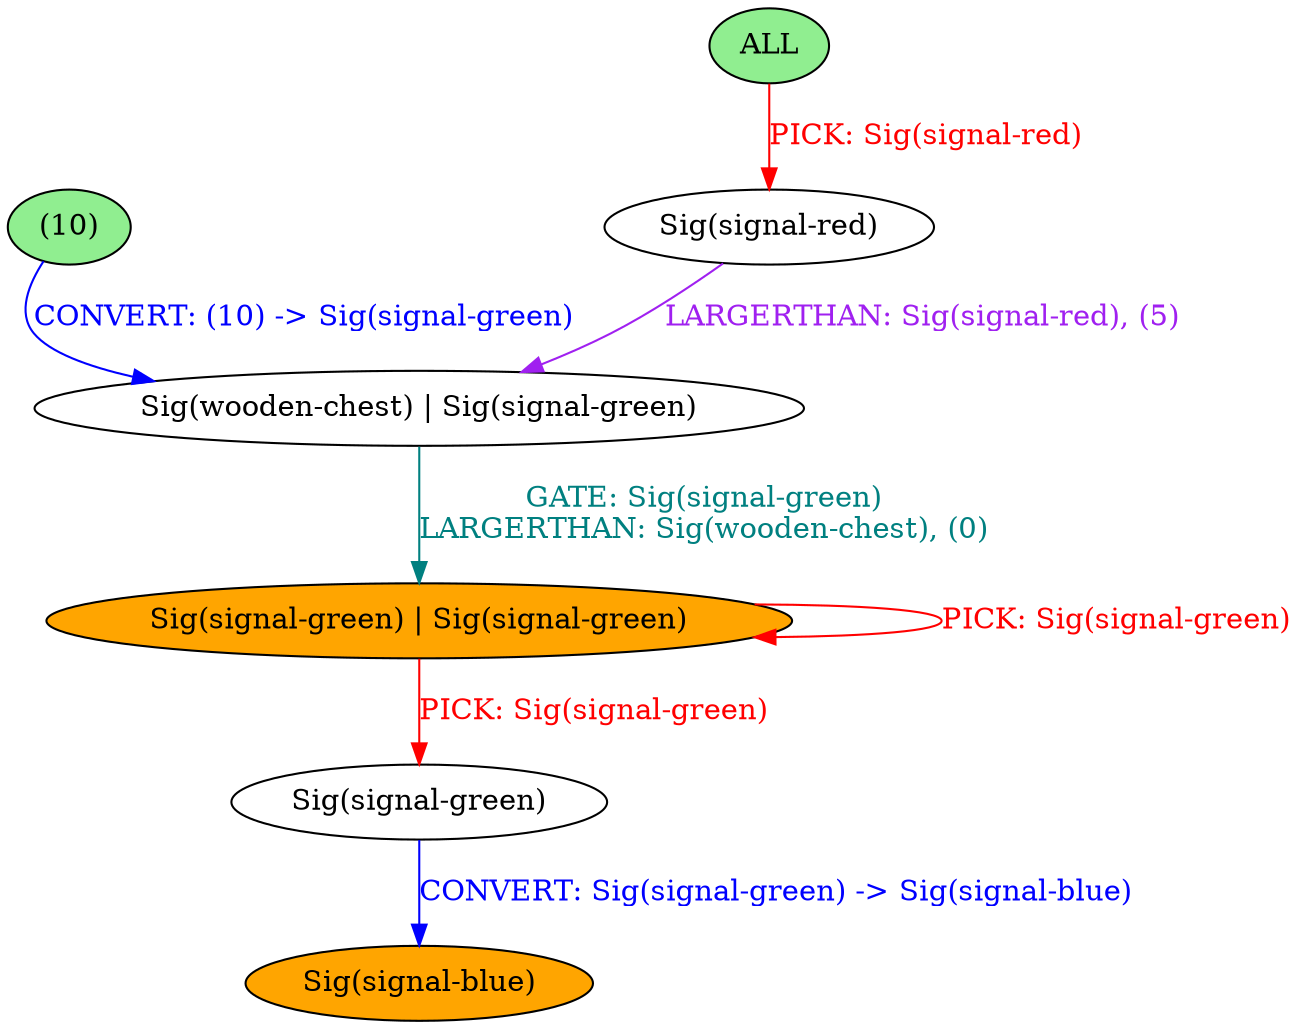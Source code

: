 strict digraph {
	nodesep=1
	4	[style=filled fillcolor=white label="Sig(signal-red)"]
	7	[style=filled fillcolor=white label="Sig(wooden-chest) | Sig(signal-green)"]
	6	[style=filled fillcolor=lightgreen label="(10)"]
	1	[style=filled fillcolor=orange label="Sig(signal-green) | Sig(signal-green)"]
	0	[style=filled fillcolor=lightgreen label="ALL"]
	9	[style=filled fillcolor=orange label="Sig(signal-blue)"]
	8	[style=filled fillcolor=white label="Sig(signal-green)"]
	4 -> 7	[label="LARGERTHAN: Sig(signal-red), (5)" color=purple fontcolor=purple]
	7 -> 1	[label="GATE: Sig(signal-green)
LARGERTHAN: Sig(wooden-chest), (0)" color=teal fontcolor=teal]
	6 -> 7	[label="CONVERT: (10) -> Sig(signal-green)" color=blue fontcolor=blue]
	1 -> 1	[label="PICK: Sig(signal-green)" color=red fontcolor=red]
	1 -> 8	[label="PICK: Sig(signal-green)" color=red fontcolor=red]
	0 -> 4	[label="PICK: Sig(signal-red)" color=red fontcolor=red]
	8 -> 9	[label="CONVERT: Sig(signal-green) -> Sig(signal-blue)" color=blue fontcolor=blue]
}

